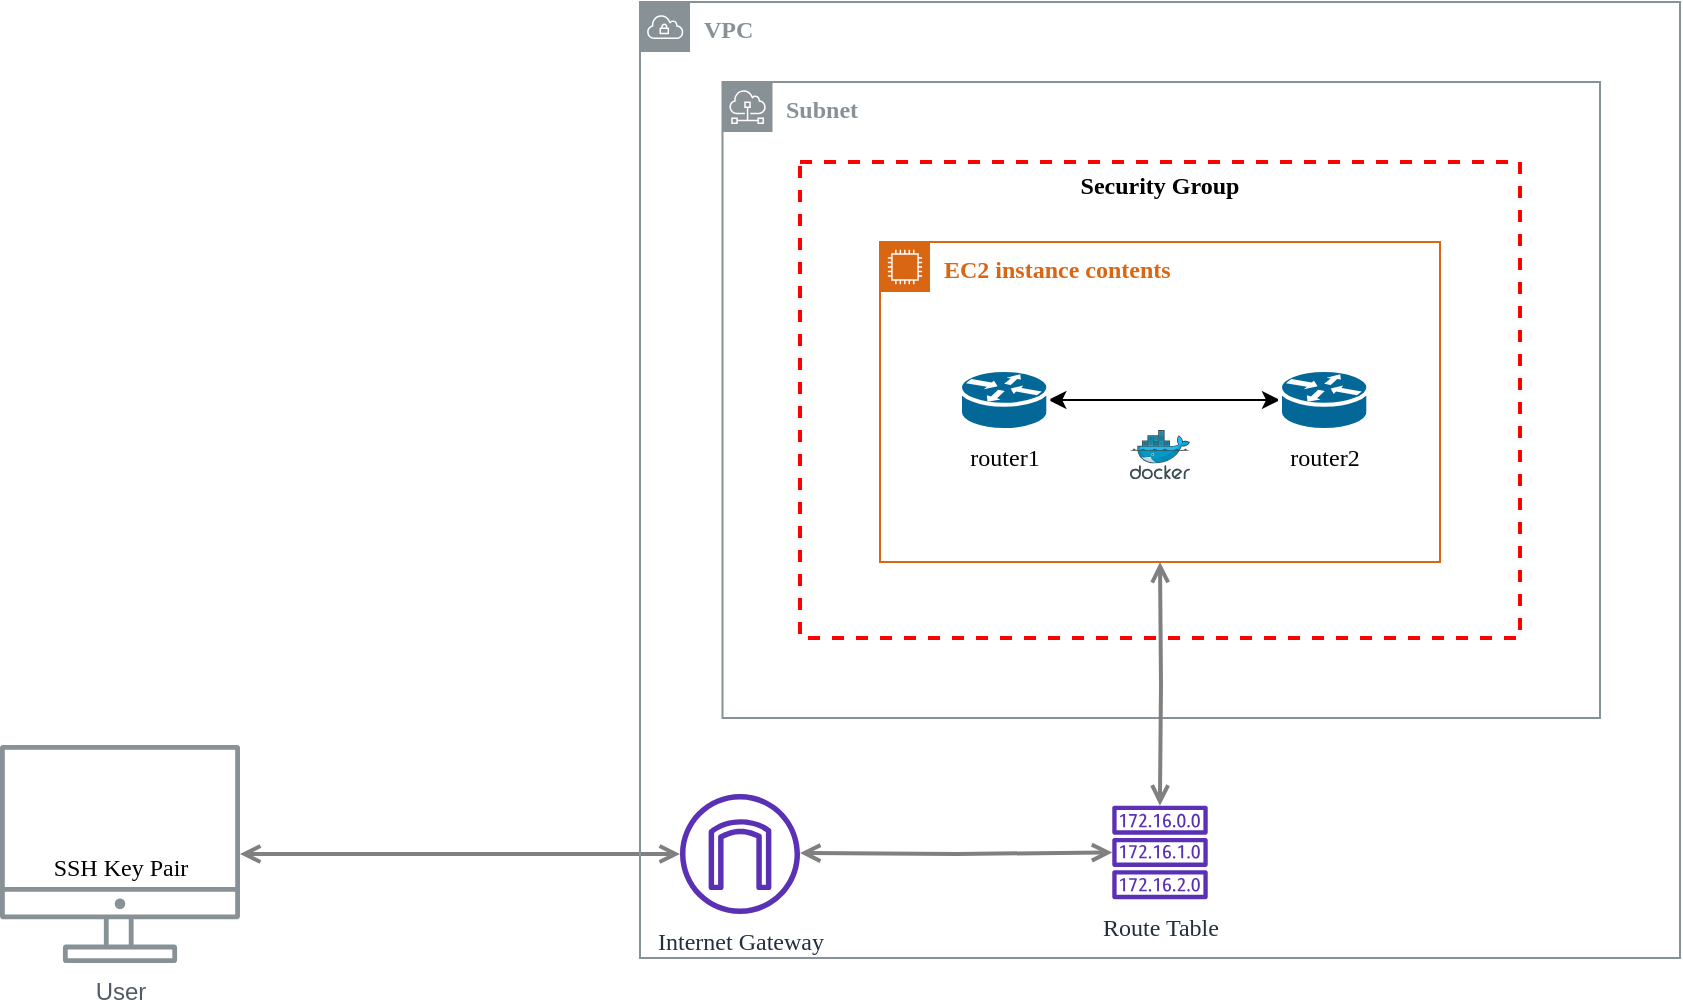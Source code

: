 <mxfile version="14.8.0" type="github">
  <diagram id="Ht1M8jgEwFfnCIfOTk4-" name="Page-1">
    <mxGraphModel dx="1953" dy="1119" grid="1" gridSize="10" guides="1" tooltips="1" connect="1" arrows="1" fold="1" page="1" pageScale="1" pageWidth="1169" pageHeight="827" math="0" shadow="0">
      <root>
        <mxCell id="0" />
        <mxCell id="1" parent="0" />
        <mxCell id="xAl2Xru6v9woUS7dk4dZ-10" value="Security Group" style="fontStyle=1;verticalAlign=top;align=center;spacingTop=-2;fillColor=none;rounded=0;whiteSpace=wrap;html=1;strokeColor=#FF0000;strokeWidth=2;dashed=1;container=1;collapsible=0;expand=0;recursiveResize=0;fontFamily=Tahoma;" parent="1" vertex="1">
          <mxGeometry x="600" y="160" width="360" height="238" as="geometry" />
        </mxCell>
        <mxCell id="xAl2Xru6v9woUS7dk4dZ-14" value="EC2 instance contents" style="points=[[0,0],[0.25,0],[0.5,0],[0.75,0],[1,0],[1,0.25],[1,0.5],[1,0.75],[1,1],[0.75,1],[0.5,1],[0.25,1],[0,1],[0,0.75],[0,0.5],[0,0.25]];outlineConnect=0;gradientColor=none;html=1;whiteSpace=wrap;fontSize=12;fontStyle=1;shape=mxgraph.aws4.group;grIcon=mxgraph.aws4.group_ec2_instance_contents;strokeColor=#D86613;fillColor=none;verticalAlign=top;align=left;spacingLeft=30;fontColor=#D86613;dashed=0;fontFamily=Tahoma;" parent="xAl2Xru6v9woUS7dk4dZ-10" vertex="1">
          <mxGeometry x="40" y="40" width="280" height="160" as="geometry" />
        </mxCell>
        <mxCell id="UEzPUAAOIrF-is8g5C7q-128" style="edgeStyle=orthogonalEdgeStyle;rounded=0;orthogonalLoop=1;jettySize=auto;html=1;startArrow=open;startFill=0;endArrow=open;endFill=0;strokeWidth=2;strokeColor=#808080;" parent="1" source="UEzPUAAOIrF-is8g5C7q-109" target="xAl2Xru6v9woUS7dk4dZ-3" edge="1">
          <mxGeometry relative="1" as="geometry">
            <Array as="points" />
            <mxPoint x="670" y="780" as="targetPoint" />
          </mxGeometry>
        </mxCell>
        <mxCell id="UEzPUAAOIrF-is8g5C7q-109" value="User" style="outlineConnect=0;gradientColor=none;fontColor=#545B64;strokeColor=none;fillColor=#879196;dashed=0;verticalLabelPosition=bottom;verticalAlign=top;align=center;html=1;fontSize=12;fontStyle=0;aspect=fixed;shape=mxgraph.aws4.illustration_desktop;pointerEvents=1;labelBackgroundColor=#ffffff;" parent="1" vertex="1">
          <mxGeometry x="200" y="451.39" width="120" height="109.2" as="geometry" />
        </mxCell>
        <mxCell id="xAl2Xru6v9woUS7dk4dZ-16" value="&lt;font face=&quot;Tahoma&quot;&gt;&lt;b&gt;Subnet&lt;/b&gt;&lt;/font&gt;" style="outlineConnect=0;gradientColor=none;html=1;whiteSpace=wrap;fontSize=12;fontStyle=0;shape=mxgraph.aws4.group;grIcon=mxgraph.aws4.group_subnet;strokeColor=#879196;fillColor=none;verticalAlign=top;align=left;spacingLeft=30;fontColor=#879196;dashed=0;" parent="1" vertex="1">
          <mxGeometry x="561.25" y="120" width="438.75" height="318" as="geometry" />
        </mxCell>
        <mxCell id="xAl2Xru6v9woUS7dk4dZ-15" value="&lt;font&gt;&lt;span&gt;VPC&lt;/span&gt;&lt;/font&gt;" style="outlineConnect=0;gradientColor=none;html=1;whiteSpace=wrap;fontSize=12;fontStyle=1;shape=mxgraph.aws4.group;grIcon=mxgraph.aws4.group_vpc;strokeColor=#879196;fillColor=none;verticalAlign=top;align=left;spacingLeft=30;fontColor=#879196;dashed=0;fontFamily=Tahoma;" parent="1" vertex="1">
          <mxGeometry x="520" y="80" width="520" height="478" as="geometry" />
        </mxCell>
        <mxCell id="xAl2Xru6v9woUS7dk4dZ-3" value="&lt;font face=&quot;Tahoma&quot;&gt;Internet Gateway&lt;/font&gt;" style="outlineConnect=0;fontColor=#232F3E;gradientColor=none;fillColor=#5A30B5;strokeColor=none;dashed=0;verticalLabelPosition=bottom;verticalAlign=top;align=center;html=1;fontSize=12;fontStyle=0;aspect=fixed;pointerEvents=1;shape=mxgraph.aws4.internet_gateway;" parent="1" vertex="1">
          <mxGeometry x="540" y="475.99" width="60" height="60" as="geometry" />
        </mxCell>
        <mxCell id="xAl2Xru6v9woUS7dk4dZ-5" value="&lt;font face=&quot;Tahoma&quot;&gt;Route Table&lt;/font&gt;" style="outlineConnect=0;fontColor=#232F3E;gradientColor=none;fillColor=#5A30B5;strokeColor=none;dashed=0;verticalLabelPosition=bottom;verticalAlign=top;align=center;html=1;fontSize=12;fontStyle=0;aspect=fixed;pointerEvents=1;shape=mxgraph.aws4.route_table;" parent="1" vertex="1">
          <mxGeometry x="756" y="481.83" width="48" height="46.77" as="geometry" />
        </mxCell>
        <mxCell id="xAl2Xru6v9woUS7dk4dZ-19" value="" style="rounded=0;orthogonalLoop=1;jettySize=auto;html=1;startArrow=classic;startFill=1;fontFamily=Tahoma;fontStyle=1" parent="1" source="xAl2Xru6v9woUS7dk4dZ-29" target="xAl2Xru6v9woUS7dk4dZ-28" edge="1">
          <mxGeometry relative="1" as="geometry">
            <mxPoint x="736.5" y="280" as="sourcePoint" />
            <mxPoint x="823.5" y="280" as="targetPoint" />
          </mxGeometry>
        </mxCell>
        <mxCell id="xAl2Xru6v9woUS7dk4dZ-20" value="" style="aspect=fixed;html=1;points=[];align=center;image;fontSize=12;image=img/lib/mscae/Docker.svg;fontFamily=Tahoma;" parent="1" vertex="1">
          <mxGeometry x="764.97" y="294" width="30.06" height="24.65" as="geometry" />
        </mxCell>
        <mxCell id="xAl2Xru6v9woUS7dk4dZ-23" style="edgeStyle=orthogonalEdgeStyle;rounded=0;orthogonalLoop=1;jettySize=auto;html=1;startArrow=open;startFill=0;endArrow=open;endFill=0;strokeWidth=2;strokeColor=#808080;" parent="1" target="xAl2Xru6v9woUS7dk4dZ-5" edge="1">
          <mxGeometry relative="1" as="geometry">
            <Array as="points" />
            <mxPoint x="600" y="505.49" as="sourcePoint" />
            <mxPoint x="740" y="505" as="targetPoint" />
          </mxGeometry>
        </mxCell>
        <mxCell id="xAl2Xru6v9woUS7dk4dZ-24" style="edgeStyle=orthogonalEdgeStyle;rounded=0;orthogonalLoop=1;jettySize=auto;html=1;startArrow=open;startFill=0;endArrow=open;endFill=0;strokeWidth=2;strokeColor=#808080;" parent="1" target="xAl2Xru6v9woUS7dk4dZ-5" edge="1">
          <mxGeometry relative="1" as="geometry">
            <Array as="points" />
            <mxPoint x="780" y="360" as="sourcePoint" />
            <mxPoint x="781" y="477" as="targetPoint" />
          </mxGeometry>
        </mxCell>
        <mxCell id="xAl2Xru6v9woUS7dk4dZ-28" value="&lt;font&gt;router2&lt;/font&gt;" style="shape=mxgraph.cisco.routers.router;html=1;pointerEvents=1;dashed=0;fillColor=#036897;strokeColor=#ffffff;strokeWidth=2;verticalLabelPosition=bottom;verticalAlign=top;align=center;outlineConnect=0;aspect=fixed;fontFamily=Tahoma;" parent="1" vertex="1">
          <mxGeometry x="840" y="264" width="44.15" height="30" as="geometry" />
        </mxCell>
        <mxCell id="xAl2Xru6v9woUS7dk4dZ-29" value="&lt;font&gt;router1&lt;/font&gt;" style="shape=mxgraph.cisco.routers.router;html=1;pointerEvents=1;dashed=0;fillColor=#036897;strokeColor=#ffffff;strokeWidth=2;verticalLabelPosition=bottom;verticalAlign=top;align=center;outlineConnect=0;aspect=fixed;fontFamily=Tahoma;" parent="1" vertex="1">
          <mxGeometry x="680" y="264" width="44.15" height="30" as="geometry" />
        </mxCell>
        <mxCell id="xAl2Xru6v9woUS7dk4dZ-30" value="&lt;font face=&quot;Tahoma&quot;&gt;SSH Key Pair&lt;/font&gt;" style="shape=image;html=1;verticalAlign=top;verticalLabelPosition=bottom;labelBackgroundColor=#ffffff;imageAspect=0;aspect=fixed;image=https://cdn2.iconfinder.com/data/icons/whcompare-blue-green-web-hosting-1/453/ssh-128.png" parent="1" vertex="1">
          <mxGeometry x="236" y="451.39" width="48" height="48" as="geometry" />
        </mxCell>
      </root>
    </mxGraphModel>
  </diagram>
</mxfile>

